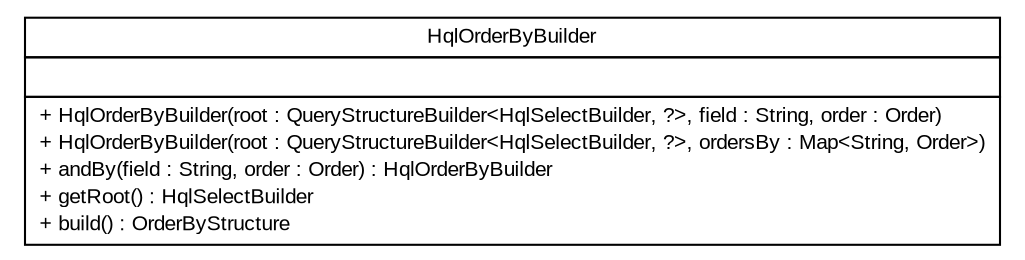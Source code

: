 #!/usr/local/bin/dot
#
# Class diagram 
# Generated by UMLGraph version R5_6 (http://www.umlgraph.org/)
#

digraph G {
	edge [fontname="arial",fontsize=10,labelfontname="arial",labelfontsize=10];
	node [fontname="arial",fontsize=10,shape=plaintext];
	nodesep=0.25;
	ranksep=0.5;
	// br.gov.to.sefaz.persistence.query.builder.hql.select.orderby.HqlOrderByBuilder
	c22924 [label=<<table title="br.gov.to.sefaz.persistence.query.builder.hql.select.orderby.HqlOrderByBuilder" border="0" cellborder="1" cellspacing="0" cellpadding="2" port="p" href="./HqlOrderByBuilder.html">
		<tr><td><table border="0" cellspacing="0" cellpadding="1">
<tr><td align="center" balign="center"> HqlOrderByBuilder </td></tr>
		</table></td></tr>
		<tr><td><table border="0" cellspacing="0" cellpadding="1">
<tr><td align="left" balign="left">  </td></tr>
		</table></td></tr>
		<tr><td><table border="0" cellspacing="0" cellpadding="1">
<tr><td align="left" balign="left"> + HqlOrderByBuilder(root : QueryStructureBuilder&lt;HqlSelectBuilder, ?&gt;, field : String, order : Order) </td></tr>
<tr><td align="left" balign="left"> + HqlOrderByBuilder(root : QueryStructureBuilder&lt;HqlSelectBuilder, ?&gt;, ordersBy : Map&lt;String, Order&gt;) </td></tr>
<tr><td align="left" balign="left"> + andBy(field : String, order : Order) : HqlOrderByBuilder </td></tr>
<tr><td align="left" balign="left"> + getRoot() : HqlSelectBuilder </td></tr>
<tr><td align="left" balign="left"> + build() : OrderByStructure </td></tr>
		</table></td></tr>
		</table>>, URL="./HqlOrderByBuilder.html", fontname="arial", fontcolor="black", fontsize=10.0];
}

